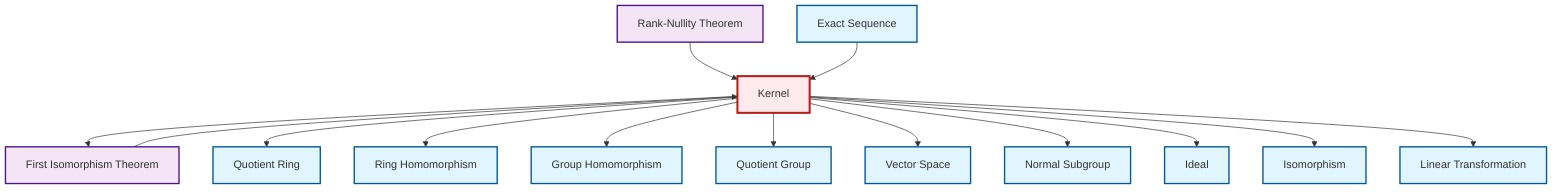 graph TD
    classDef definition fill:#e1f5fe,stroke:#01579b,stroke-width:2px
    classDef theorem fill:#f3e5f5,stroke:#4a148c,stroke-width:2px
    classDef axiom fill:#fff3e0,stroke:#e65100,stroke-width:2px
    classDef example fill:#e8f5e9,stroke:#1b5e20,stroke-width:2px
    classDef current fill:#ffebee,stroke:#b71c1c,stroke-width:3px
    def-exact-sequence["Exact Sequence"]:::definition
    def-homomorphism["Group Homomorphism"]:::definition
    def-quotient-group["Quotient Group"]:::definition
    def-ring-homomorphism["Ring Homomorphism"]:::definition
    def-vector-space["Vector Space"]:::definition
    def-normal-subgroup["Normal Subgroup"]:::definition
    thm-rank-nullity["Rank-Nullity Theorem"]:::theorem
    def-ideal["Ideal"]:::definition
    def-linear-transformation["Linear Transformation"]:::definition
    def-isomorphism["Isomorphism"]:::definition
    def-kernel["Kernel"]:::definition
    thm-first-isomorphism["First Isomorphism Theorem"]:::theorem
    def-quotient-ring["Quotient Ring"]:::definition
    def-kernel --> thm-first-isomorphism
    def-kernel --> def-quotient-ring
    def-kernel --> def-ring-homomorphism
    thm-rank-nullity --> def-kernel
    def-kernel --> def-homomorphism
    def-kernel --> def-quotient-group
    def-kernel --> def-vector-space
    def-kernel --> def-normal-subgroup
    thm-first-isomorphism --> def-kernel
    def-kernel --> def-ideal
    def-exact-sequence --> def-kernel
    def-kernel --> def-isomorphism
    def-kernel --> def-linear-transformation
    class def-kernel current